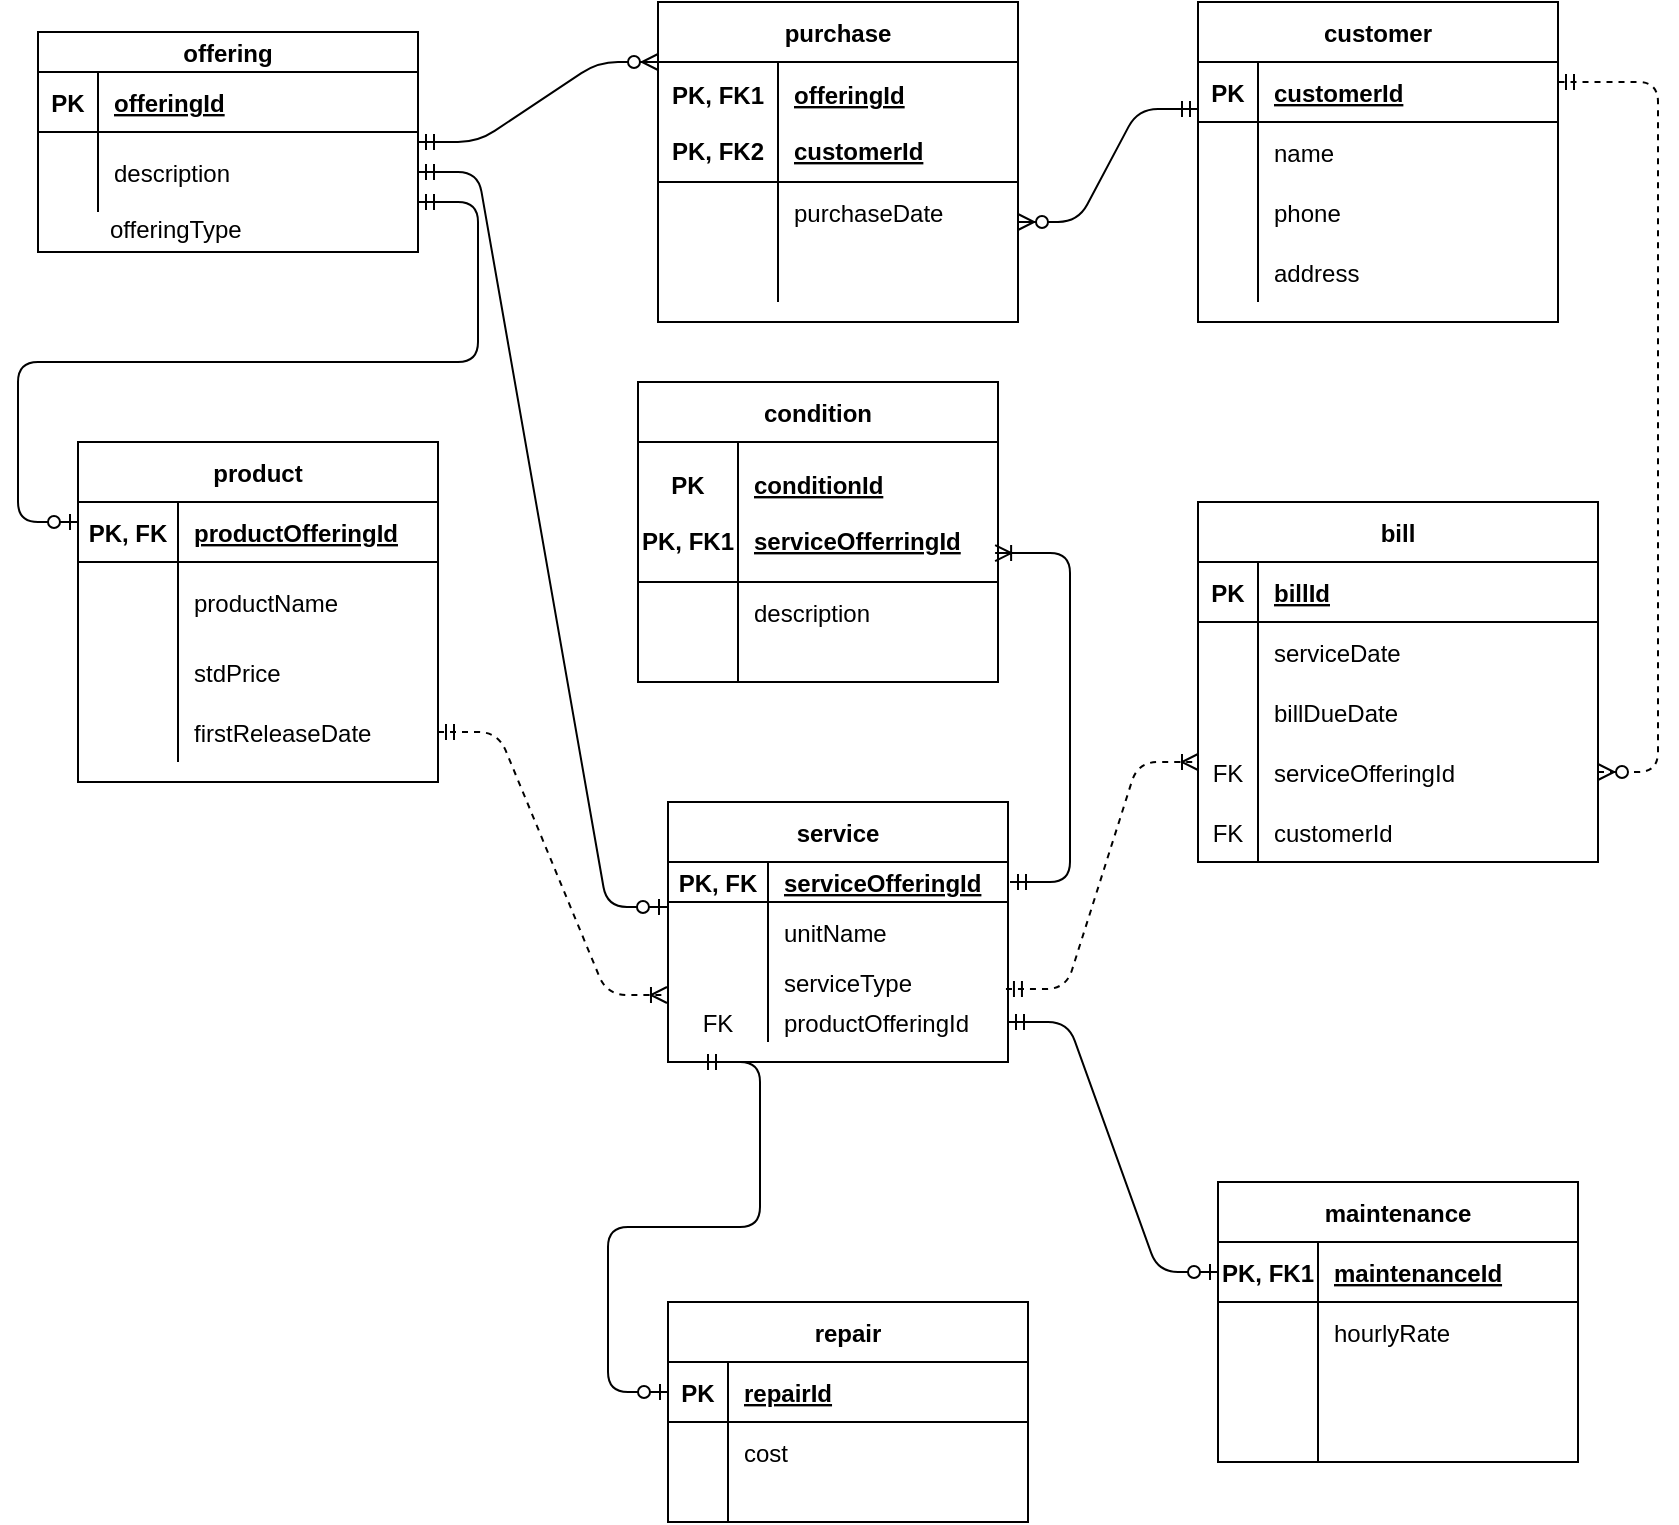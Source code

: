<mxfile version="13.8.5" type="github">
  <diagram id="R2lEEEUBdFMjLlhIrx00" name="relational-schema">
    <mxGraphModel dx="1632" dy="437" grid="1" gridSize="10" guides="1" tooltips="1" connect="1" arrows="1" fold="1" page="1" pageScale="1" pageWidth="850" pageHeight="1100" math="0" shadow="0" extFonts="Permanent Marker^https://fonts.googleapis.com/css?family=Permanent+Marker">
      <root>
        <mxCell id="0" />
        <mxCell id="1" parent="0" />
        <mxCell id="C-vyLk0tnHw3VtMMgP7b-2" value="purchase" style="shape=table;startSize=30;container=1;collapsible=1;childLayout=tableLayout;fixedRows=1;rowLines=0;fontStyle=1;align=center;resizeLast=1;" parent="1" vertex="1">
          <mxGeometry x="320" y="40" width="180" height="160" as="geometry" />
        </mxCell>
        <mxCell id="C-vyLk0tnHw3VtMMgP7b-3" value="" style="shape=partialRectangle;collapsible=0;dropTarget=0;pointerEvents=0;fillColor=none;points=[[0,0.5],[1,0.5]];portConstraint=eastwest;top=0;left=0;right=0;bottom=1;" parent="C-vyLk0tnHw3VtMMgP7b-2" vertex="1">
          <mxGeometry y="30" width="180" height="60" as="geometry" />
        </mxCell>
        <mxCell id="C-vyLk0tnHw3VtMMgP7b-4" value="PK, FK1&#xa;&#xa;PK, FK2" style="shape=partialRectangle;overflow=hidden;connectable=0;fillColor=none;top=0;left=0;bottom=0;right=0;fontStyle=1;" parent="C-vyLk0tnHw3VtMMgP7b-3" vertex="1">
          <mxGeometry width="60" height="60" as="geometry" />
        </mxCell>
        <mxCell id="C-vyLk0tnHw3VtMMgP7b-5" value="offeringId&#xa;&#xa;customerId" style="shape=partialRectangle;overflow=hidden;connectable=0;fillColor=none;top=0;left=0;bottom=0;right=0;align=left;spacingLeft=6;fontStyle=5;" parent="C-vyLk0tnHw3VtMMgP7b-3" vertex="1">
          <mxGeometry x="60" width="120" height="60" as="geometry" />
        </mxCell>
        <mxCell id="C-vyLk0tnHw3VtMMgP7b-6" value="" style="shape=partialRectangle;collapsible=0;dropTarget=0;pointerEvents=0;fillColor=none;points=[[0,0.5],[1,0.5]];portConstraint=eastwest;top=0;left=0;right=0;bottom=0;" parent="C-vyLk0tnHw3VtMMgP7b-2" vertex="1">
          <mxGeometry y="90" width="180" height="30" as="geometry" />
        </mxCell>
        <mxCell id="C-vyLk0tnHw3VtMMgP7b-7" value="" style="shape=partialRectangle;overflow=hidden;connectable=0;fillColor=none;top=0;left=0;bottom=0;right=0;" parent="C-vyLk0tnHw3VtMMgP7b-6" vertex="1">
          <mxGeometry width="60" height="30" as="geometry" />
        </mxCell>
        <mxCell id="C-vyLk0tnHw3VtMMgP7b-8" value="purchaseDate" style="shape=partialRectangle;overflow=hidden;connectable=0;fillColor=none;top=0;left=0;bottom=0;right=0;align=left;spacingLeft=6;" parent="C-vyLk0tnHw3VtMMgP7b-6" vertex="1">
          <mxGeometry x="60" width="120" height="30" as="geometry" />
        </mxCell>
        <mxCell id="C-vyLk0tnHw3VtMMgP7b-9" value="" style="shape=partialRectangle;collapsible=0;dropTarget=0;pointerEvents=0;fillColor=none;points=[[0,0.5],[1,0.5]];portConstraint=eastwest;top=0;left=0;right=0;bottom=0;" parent="C-vyLk0tnHw3VtMMgP7b-2" vertex="1">
          <mxGeometry y="120" width="180" height="30" as="geometry" />
        </mxCell>
        <mxCell id="C-vyLk0tnHw3VtMMgP7b-10" value="" style="shape=partialRectangle;overflow=hidden;connectable=0;fillColor=none;top=0;left=0;bottom=0;right=0;" parent="C-vyLk0tnHw3VtMMgP7b-9" vertex="1">
          <mxGeometry width="60" height="30" as="geometry" />
        </mxCell>
        <mxCell id="C-vyLk0tnHw3VtMMgP7b-11" value="" style="shape=partialRectangle;overflow=hidden;connectable=0;fillColor=none;top=0;left=0;bottom=0;right=0;align=left;spacingLeft=6;" parent="C-vyLk0tnHw3VtMMgP7b-9" vertex="1">
          <mxGeometry x="60" width="120" height="30" as="geometry" />
        </mxCell>
        <mxCell id="C-vyLk0tnHw3VtMMgP7b-13" value="bill" style="shape=table;startSize=30;container=1;collapsible=1;childLayout=tableLayout;fixedRows=1;rowLines=0;fontStyle=1;align=center;resizeLast=1;" parent="1" vertex="1">
          <mxGeometry x="590" y="290" width="200" height="180" as="geometry" />
        </mxCell>
        <mxCell id="C-vyLk0tnHw3VtMMgP7b-14" value="" style="shape=partialRectangle;collapsible=0;dropTarget=0;pointerEvents=0;fillColor=none;points=[[0,0.5],[1,0.5]];portConstraint=eastwest;top=0;left=0;right=0;bottom=1;" parent="C-vyLk0tnHw3VtMMgP7b-13" vertex="1">
          <mxGeometry y="30" width="200" height="30" as="geometry" />
        </mxCell>
        <mxCell id="C-vyLk0tnHw3VtMMgP7b-15" value="PK" style="shape=partialRectangle;overflow=hidden;connectable=0;fillColor=none;top=0;left=0;bottom=0;right=0;fontStyle=1;" parent="C-vyLk0tnHw3VtMMgP7b-14" vertex="1">
          <mxGeometry width="30" height="30" as="geometry" />
        </mxCell>
        <mxCell id="C-vyLk0tnHw3VtMMgP7b-16" value="billId" style="shape=partialRectangle;overflow=hidden;connectable=0;fillColor=none;top=0;left=0;bottom=0;right=0;align=left;spacingLeft=6;fontStyle=5;" parent="C-vyLk0tnHw3VtMMgP7b-14" vertex="1">
          <mxGeometry x="30" width="170" height="30" as="geometry" />
        </mxCell>
        <mxCell id="C-vyLk0tnHw3VtMMgP7b-17" value="" style="shape=partialRectangle;collapsible=0;dropTarget=0;pointerEvents=0;fillColor=none;points=[[0,0.5],[1,0.5]];portConstraint=eastwest;top=0;left=0;right=0;bottom=0;" parent="C-vyLk0tnHw3VtMMgP7b-13" vertex="1">
          <mxGeometry y="60" width="200" height="30" as="geometry" />
        </mxCell>
        <mxCell id="C-vyLk0tnHw3VtMMgP7b-18" value="" style="shape=partialRectangle;overflow=hidden;connectable=0;fillColor=none;top=0;left=0;bottom=0;right=0;" parent="C-vyLk0tnHw3VtMMgP7b-17" vertex="1">
          <mxGeometry width="30" height="30" as="geometry" />
        </mxCell>
        <mxCell id="C-vyLk0tnHw3VtMMgP7b-19" value="serviceDate" style="shape=partialRectangle;overflow=hidden;connectable=0;fillColor=none;top=0;left=0;bottom=0;right=0;align=left;spacingLeft=6;" parent="C-vyLk0tnHw3VtMMgP7b-17" vertex="1">
          <mxGeometry x="30" width="170" height="30" as="geometry" />
        </mxCell>
        <mxCell id="C-vyLk0tnHw3VtMMgP7b-20" value="" style="shape=partialRectangle;collapsible=0;dropTarget=0;pointerEvents=0;fillColor=none;points=[[0,0.5],[1,0.5]];portConstraint=eastwest;top=0;left=0;right=0;bottom=0;" parent="C-vyLk0tnHw3VtMMgP7b-13" vertex="1">
          <mxGeometry y="90" width="200" height="30" as="geometry" />
        </mxCell>
        <mxCell id="C-vyLk0tnHw3VtMMgP7b-21" value="" style="shape=partialRectangle;overflow=hidden;connectable=0;fillColor=none;top=0;left=0;bottom=0;right=0;" parent="C-vyLk0tnHw3VtMMgP7b-20" vertex="1">
          <mxGeometry width="30" height="30" as="geometry" />
        </mxCell>
        <mxCell id="C-vyLk0tnHw3VtMMgP7b-22" value="billDueDate" style="shape=partialRectangle;overflow=hidden;connectable=0;fillColor=none;top=0;left=0;bottom=0;right=0;align=left;spacingLeft=6;" parent="C-vyLk0tnHw3VtMMgP7b-20" vertex="1">
          <mxGeometry x="30" width="170" height="30" as="geometry" />
        </mxCell>
        <mxCell id="hpaHZrPhrFFentuCPSXh-30" value="" style="shape=partialRectangle;collapsible=0;dropTarget=0;pointerEvents=0;fillColor=none;top=0;left=0;bottom=0;right=0;points=[[0,0.5],[1,0.5]];portConstraint=eastwest;" vertex="1" parent="C-vyLk0tnHw3VtMMgP7b-13">
          <mxGeometry y="120" width="200" height="30" as="geometry" />
        </mxCell>
        <mxCell id="hpaHZrPhrFFentuCPSXh-31" value="FK" style="shape=partialRectangle;connectable=0;fillColor=none;top=0;left=0;bottom=0;right=0;fontStyle=0;overflow=hidden;" vertex="1" parent="hpaHZrPhrFFentuCPSXh-30">
          <mxGeometry width="30" height="30" as="geometry" />
        </mxCell>
        <mxCell id="hpaHZrPhrFFentuCPSXh-32" value="serviceOfferingId" style="shape=partialRectangle;connectable=0;fillColor=none;top=0;left=0;bottom=0;right=0;align=left;spacingLeft=6;fontStyle=0;overflow=hidden;" vertex="1" parent="hpaHZrPhrFFentuCPSXh-30">
          <mxGeometry x="30" width="170" height="30" as="geometry" />
        </mxCell>
        <mxCell id="hpaHZrPhrFFentuCPSXh-33" value="" style="shape=partialRectangle;collapsible=0;dropTarget=0;pointerEvents=0;fillColor=none;top=0;left=0;bottom=0;right=0;points=[[0,0.5],[1,0.5]];portConstraint=eastwest;" vertex="1" parent="C-vyLk0tnHw3VtMMgP7b-13">
          <mxGeometry y="150" width="200" height="30" as="geometry" />
        </mxCell>
        <mxCell id="hpaHZrPhrFFentuCPSXh-34" value="FK" style="shape=partialRectangle;connectable=0;fillColor=none;top=0;left=0;bottom=0;right=0;fontStyle=0;overflow=hidden;" vertex="1" parent="hpaHZrPhrFFentuCPSXh-33">
          <mxGeometry width="30" height="30" as="geometry" />
        </mxCell>
        <mxCell id="hpaHZrPhrFFentuCPSXh-35" value="customerId" style="shape=partialRectangle;connectable=0;fillColor=none;top=0;left=0;bottom=0;right=0;align=left;spacingLeft=6;fontStyle=0;overflow=hidden;" vertex="1" parent="hpaHZrPhrFFentuCPSXh-33">
          <mxGeometry x="30" width="170" height="30" as="geometry" />
        </mxCell>
        <mxCell id="C-vyLk0tnHw3VtMMgP7b-23" value="offering" style="shape=table;startSize=20;container=1;collapsible=1;childLayout=tableLayout;fixedRows=1;rowLines=0;fontStyle=1;align=center;resizeLast=1;" parent="1" vertex="1">
          <mxGeometry x="10" y="55" width="190" height="110" as="geometry" />
        </mxCell>
        <mxCell id="C-vyLk0tnHw3VtMMgP7b-24" value="" style="shape=partialRectangle;collapsible=0;dropTarget=0;pointerEvents=0;fillColor=none;points=[[0,0.5],[1,0.5]];portConstraint=eastwest;top=0;left=0;right=0;bottom=1;" parent="C-vyLk0tnHw3VtMMgP7b-23" vertex="1">
          <mxGeometry y="20" width="190" height="30" as="geometry" />
        </mxCell>
        <mxCell id="C-vyLk0tnHw3VtMMgP7b-25" value="PK" style="shape=partialRectangle;overflow=hidden;connectable=0;fillColor=none;top=0;left=0;bottom=0;right=0;fontStyle=1;" parent="C-vyLk0tnHw3VtMMgP7b-24" vertex="1">
          <mxGeometry width="30" height="30" as="geometry" />
        </mxCell>
        <mxCell id="C-vyLk0tnHw3VtMMgP7b-26" value="offeringId" style="shape=partialRectangle;overflow=hidden;connectable=0;fillColor=none;top=0;left=0;bottom=0;right=0;align=left;spacingLeft=6;fontStyle=5;" parent="C-vyLk0tnHw3VtMMgP7b-24" vertex="1">
          <mxGeometry x="30" width="160" height="30" as="geometry" />
        </mxCell>
        <mxCell id="C-vyLk0tnHw3VtMMgP7b-27" value="" style="shape=partialRectangle;collapsible=0;dropTarget=0;pointerEvents=0;fillColor=none;points=[[0,0.5],[1,0.5]];portConstraint=eastwest;top=0;left=0;right=0;bottom=0;" parent="C-vyLk0tnHw3VtMMgP7b-23" vertex="1">
          <mxGeometry y="50" width="190" height="40" as="geometry" />
        </mxCell>
        <mxCell id="C-vyLk0tnHw3VtMMgP7b-28" value="" style="shape=partialRectangle;overflow=hidden;connectable=0;fillColor=none;top=0;left=0;bottom=0;right=0;" parent="C-vyLk0tnHw3VtMMgP7b-27" vertex="1">
          <mxGeometry width="30" height="40" as="geometry" />
        </mxCell>
        <mxCell id="C-vyLk0tnHw3VtMMgP7b-29" value="description" style="shape=partialRectangle;overflow=hidden;connectable=0;fillColor=none;top=0;left=0;bottom=0;right=0;align=left;spacingLeft=6;" parent="C-vyLk0tnHw3VtMMgP7b-27" vertex="1">
          <mxGeometry x="30" width="160" height="40" as="geometry" />
        </mxCell>
        <mxCell id="hpaHZrPhrFFentuCPSXh-10" value="offeringType" style="text;strokeColor=none;fillColor=none;spacingLeft=4;spacingRight=4;overflow=hidden;rotatable=0;points=[[0,0.5],[1,0.5]];portConstraint=eastwest;fontSize=12;" vertex="1" parent="1">
          <mxGeometry x="40" y="140" width="90" height="30" as="geometry" />
        </mxCell>
        <mxCell id="hpaHZrPhrFFentuCPSXh-12" value="" style="edgeStyle=entityRelationEdgeStyle;fontSize=12;html=1;endArrow=ERzeroToMany;startArrow=ERmandOne;startFill=0;" edge="1" parent="1">
          <mxGeometry width="100" height="100" relative="1" as="geometry">
            <mxPoint x="200" y="110" as="sourcePoint" />
            <mxPoint x="320" y="70" as="targetPoint" />
          </mxGeometry>
        </mxCell>
        <mxCell id="hpaHZrPhrFFentuCPSXh-13" value="customer" style="shape=table;startSize=30;container=1;collapsible=1;childLayout=tableLayout;fixedRows=1;rowLines=0;fontStyle=1;align=center;resizeLast=1;" vertex="1" parent="1">
          <mxGeometry x="590" y="40" width="180" height="160" as="geometry" />
        </mxCell>
        <mxCell id="hpaHZrPhrFFentuCPSXh-14" value="" style="shape=partialRectangle;collapsible=0;dropTarget=0;pointerEvents=0;fillColor=none;top=0;left=0;bottom=1;right=0;points=[[0,0.5],[1,0.5]];portConstraint=eastwest;" vertex="1" parent="hpaHZrPhrFFentuCPSXh-13">
          <mxGeometry y="30" width="180" height="30" as="geometry" />
        </mxCell>
        <mxCell id="hpaHZrPhrFFentuCPSXh-15" value="PK" style="shape=partialRectangle;connectable=0;fillColor=none;top=0;left=0;bottom=0;right=0;fontStyle=1;overflow=hidden;" vertex="1" parent="hpaHZrPhrFFentuCPSXh-14">
          <mxGeometry width="30" height="30" as="geometry" />
        </mxCell>
        <mxCell id="hpaHZrPhrFFentuCPSXh-16" value="customerId" style="shape=partialRectangle;connectable=0;fillColor=none;top=0;left=0;bottom=0;right=0;align=left;spacingLeft=6;fontStyle=5;overflow=hidden;" vertex="1" parent="hpaHZrPhrFFentuCPSXh-14">
          <mxGeometry x="30" width="150" height="30" as="geometry" />
        </mxCell>
        <mxCell id="hpaHZrPhrFFentuCPSXh-17" value="" style="shape=partialRectangle;collapsible=0;dropTarget=0;pointerEvents=0;fillColor=none;top=0;left=0;bottom=0;right=0;points=[[0,0.5],[1,0.5]];portConstraint=eastwest;" vertex="1" parent="hpaHZrPhrFFentuCPSXh-13">
          <mxGeometry y="60" width="180" height="30" as="geometry" />
        </mxCell>
        <mxCell id="hpaHZrPhrFFentuCPSXh-18" value="" style="shape=partialRectangle;connectable=0;fillColor=none;top=0;left=0;bottom=0;right=0;editable=1;overflow=hidden;" vertex="1" parent="hpaHZrPhrFFentuCPSXh-17">
          <mxGeometry width="30" height="30" as="geometry" />
        </mxCell>
        <mxCell id="hpaHZrPhrFFentuCPSXh-19" value="name" style="shape=partialRectangle;connectable=0;fillColor=none;top=0;left=0;bottom=0;right=0;align=left;spacingLeft=6;overflow=hidden;" vertex="1" parent="hpaHZrPhrFFentuCPSXh-17">
          <mxGeometry x="30" width="150" height="30" as="geometry" />
        </mxCell>
        <mxCell id="hpaHZrPhrFFentuCPSXh-20" value="" style="shape=partialRectangle;collapsible=0;dropTarget=0;pointerEvents=0;fillColor=none;top=0;left=0;bottom=0;right=0;points=[[0,0.5],[1,0.5]];portConstraint=eastwest;" vertex="1" parent="hpaHZrPhrFFentuCPSXh-13">
          <mxGeometry y="90" width="180" height="30" as="geometry" />
        </mxCell>
        <mxCell id="hpaHZrPhrFFentuCPSXh-21" value="" style="shape=partialRectangle;connectable=0;fillColor=none;top=0;left=0;bottom=0;right=0;editable=1;overflow=hidden;" vertex="1" parent="hpaHZrPhrFFentuCPSXh-20">
          <mxGeometry width="30" height="30" as="geometry" />
        </mxCell>
        <mxCell id="hpaHZrPhrFFentuCPSXh-22" value="phone" style="shape=partialRectangle;connectable=0;fillColor=none;top=0;left=0;bottom=0;right=0;align=left;spacingLeft=6;overflow=hidden;" vertex="1" parent="hpaHZrPhrFFentuCPSXh-20">
          <mxGeometry x="30" width="150" height="30" as="geometry" />
        </mxCell>
        <mxCell id="hpaHZrPhrFFentuCPSXh-23" value="" style="shape=partialRectangle;collapsible=0;dropTarget=0;pointerEvents=0;fillColor=none;top=0;left=0;bottom=0;right=0;points=[[0,0.5],[1,0.5]];portConstraint=eastwest;" vertex="1" parent="hpaHZrPhrFFentuCPSXh-13">
          <mxGeometry y="120" width="180" height="30" as="geometry" />
        </mxCell>
        <mxCell id="hpaHZrPhrFFentuCPSXh-24" value="" style="shape=partialRectangle;connectable=0;fillColor=none;top=0;left=0;bottom=0;right=0;editable=1;overflow=hidden;" vertex="1" parent="hpaHZrPhrFFentuCPSXh-23">
          <mxGeometry width="30" height="30" as="geometry" />
        </mxCell>
        <mxCell id="hpaHZrPhrFFentuCPSXh-25" value="address" style="shape=partialRectangle;connectable=0;fillColor=none;top=0;left=0;bottom=0;right=0;align=left;spacingLeft=6;overflow=hidden;" vertex="1" parent="hpaHZrPhrFFentuCPSXh-23">
          <mxGeometry x="30" width="150" height="30" as="geometry" />
        </mxCell>
        <mxCell id="hpaHZrPhrFFentuCPSXh-26" value="" style="edgeStyle=entityRelationEdgeStyle;fontSize=12;html=1;endArrow=ERmandOne;startArrow=ERzeroToMany;startFill=1;entryX=0;entryY=-0.217;entryDx=0;entryDy=0;entryPerimeter=0;" edge="1" parent="1" target="hpaHZrPhrFFentuCPSXh-17">
          <mxGeometry width="100" height="100" relative="1" as="geometry">
            <mxPoint x="500" y="150" as="sourcePoint" />
            <mxPoint x="570" y="70" as="targetPoint" />
          </mxGeometry>
        </mxCell>
        <mxCell id="hpaHZrPhrFFentuCPSXh-36" value="" style="edgeStyle=entityRelationEdgeStyle;fontSize=12;html=1;endArrow=ERmandOne;startArrow=ERzeroToMany;startFill=1;entryX=1;entryY=0.25;entryDx=0;entryDy=0;dashed=1;" edge="1" parent="1" target="hpaHZrPhrFFentuCPSXh-13">
          <mxGeometry width="100" height="100" relative="1" as="geometry">
            <mxPoint x="790" y="425" as="sourcePoint" />
            <mxPoint x="780" y="105" as="targetPoint" />
          </mxGeometry>
        </mxCell>
        <mxCell id="hpaHZrPhrFFentuCPSXh-37" value="product" style="shape=table;startSize=30;container=1;collapsible=1;childLayout=tableLayout;fixedRows=1;rowLines=0;fontStyle=1;align=center;resizeLast=1;" vertex="1" parent="1">
          <mxGeometry x="30" y="260" width="180" height="170" as="geometry" />
        </mxCell>
        <mxCell id="hpaHZrPhrFFentuCPSXh-38" value="" style="shape=partialRectangle;collapsible=0;dropTarget=0;pointerEvents=0;fillColor=none;top=0;left=0;bottom=1;right=0;points=[[0,0.5],[1,0.5]];portConstraint=eastwest;" vertex="1" parent="hpaHZrPhrFFentuCPSXh-37">
          <mxGeometry y="30" width="180" height="30" as="geometry" />
        </mxCell>
        <mxCell id="hpaHZrPhrFFentuCPSXh-39" value="PK, FK" style="shape=partialRectangle;connectable=0;fillColor=none;top=0;left=0;bottom=0;right=0;fontStyle=1;overflow=hidden;" vertex="1" parent="hpaHZrPhrFFentuCPSXh-38">
          <mxGeometry width="50" height="30" as="geometry" />
        </mxCell>
        <mxCell id="hpaHZrPhrFFentuCPSXh-40" value="productOfferingId" style="shape=partialRectangle;connectable=0;fillColor=none;top=0;left=0;bottom=0;right=0;align=left;spacingLeft=6;fontStyle=5;overflow=hidden;" vertex="1" parent="hpaHZrPhrFFentuCPSXh-38">
          <mxGeometry x="50" width="130" height="30" as="geometry" />
        </mxCell>
        <mxCell id="hpaHZrPhrFFentuCPSXh-41" value="" style="shape=partialRectangle;collapsible=0;dropTarget=0;pointerEvents=0;fillColor=none;top=0;left=0;bottom=0;right=0;points=[[0,0.5],[1,0.5]];portConstraint=eastwest;" vertex="1" parent="hpaHZrPhrFFentuCPSXh-37">
          <mxGeometry y="60" width="180" height="40" as="geometry" />
        </mxCell>
        <mxCell id="hpaHZrPhrFFentuCPSXh-42" value="" style="shape=partialRectangle;connectable=0;fillColor=none;top=0;left=0;bottom=0;right=0;editable=1;overflow=hidden;" vertex="1" parent="hpaHZrPhrFFentuCPSXh-41">
          <mxGeometry width="50" height="40" as="geometry" />
        </mxCell>
        <mxCell id="hpaHZrPhrFFentuCPSXh-43" value="productName" style="shape=partialRectangle;connectable=0;fillColor=none;top=0;left=0;bottom=0;right=0;align=left;spacingLeft=6;overflow=hidden;" vertex="1" parent="hpaHZrPhrFFentuCPSXh-41">
          <mxGeometry x="50" width="130" height="40" as="geometry" />
        </mxCell>
        <mxCell id="hpaHZrPhrFFentuCPSXh-44" value="" style="shape=partialRectangle;collapsible=0;dropTarget=0;pointerEvents=0;fillColor=none;top=0;left=0;bottom=0;right=0;points=[[0,0.5],[1,0.5]];portConstraint=eastwest;" vertex="1" parent="hpaHZrPhrFFentuCPSXh-37">
          <mxGeometry y="100" width="180" height="30" as="geometry" />
        </mxCell>
        <mxCell id="hpaHZrPhrFFentuCPSXh-45" value="" style="shape=partialRectangle;connectable=0;fillColor=none;top=0;left=0;bottom=0;right=0;editable=1;overflow=hidden;" vertex="1" parent="hpaHZrPhrFFentuCPSXh-44">
          <mxGeometry width="50" height="30" as="geometry" />
        </mxCell>
        <mxCell id="hpaHZrPhrFFentuCPSXh-46" value="stdPrice" style="shape=partialRectangle;connectable=0;fillColor=none;top=0;left=0;bottom=0;right=0;align=left;spacingLeft=6;overflow=hidden;" vertex="1" parent="hpaHZrPhrFFentuCPSXh-44">
          <mxGeometry x="50" width="130" height="30" as="geometry" />
        </mxCell>
        <mxCell id="hpaHZrPhrFFentuCPSXh-47" value="" style="shape=partialRectangle;collapsible=0;dropTarget=0;pointerEvents=0;fillColor=none;top=0;left=0;bottom=0;right=0;points=[[0,0.5],[1,0.5]];portConstraint=eastwest;" vertex="1" parent="hpaHZrPhrFFentuCPSXh-37">
          <mxGeometry y="130" width="180" height="30" as="geometry" />
        </mxCell>
        <mxCell id="hpaHZrPhrFFentuCPSXh-48" value="" style="shape=partialRectangle;connectable=0;fillColor=none;top=0;left=0;bottom=0;right=0;editable=1;overflow=hidden;" vertex="1" parent="hpaHZrPhrFFentuCPSXh-47">
          <mxGeometry width="50" height="30" as="geometry" />
        </mxCell>
        <mxCell id="hpaHZrPhrFFentuCPSXh-49" value="firstReleaseDate" style="shape=partialRectangle;connectable=0;fillColor=none;top=0;left=0;bottom=0;right=0;align=left;spacingLeft=6;overflow=hidden;" vertex="1" parent="hpaHZrPhrFFentuCPSXh-47">
          <mxGeometry x="50" width="130" height="30" as="geometry" />
        </mxCell>
        <mxCell id="hpaHZrPhrFFentuCPSXh-50" value="" style="edgeStyle=entityRelationEdgeStyle;fontSize=12;html=1;endArrow=ERzeroToOne;startArrow=ERmandOne;endFill=1;" edge="1" parent="1">
          <mxGeometry width="100" height="100" relative="1" as="geometry">
            <mxPoint x="200" y="140" as="sourcePoint" />
            <mxPoint x="30" y="300" as="targetPoint" />
          </mxGeometry>
        </mxCell>
        <mxCell id="hpaHZrPhrFFentuCPSXh-52" value="condition" style="shape=table;startSize=30;container=1;collapsible=1;childLayout=tableLayout;fixedRows=1;rowLines=0;fontStyle=1;align=center;resizeLast=1;" vertex="1" parent="1">
          <mxGeometry x="310" y="230" width="180" height="150" as="geometry" />
        </mxCell>
        <mxCell id="hpaHZrPhrFFentuCPSXh-53" value="" style="shape=partialRectangle;collapsible=0;dropTarget=0;pointerEvents=0;fillColor=none;top=0;left=0;bottom=1;right=0;points=[[0,0.5],[1,0.5]];portConstraint=eastwest;" vertex="1" parent="hpaHZrPhrFFentuCPSXh-52">
          <mxGeometry y="30" width="180" height="70" as="geometry" />
        </mxCell>
        <mxCell id="hpaHZrPhrFFentuCPSXh-54" value="PK&#xa;&#xa;PK, FK1" style="shape=partialRectangle;connectable=0;fillColor=none;top=0;left=0;bottom=0;right=0;fontStyle=1;overflow=hidden;" vertex="1" parent="hpaHZrPhrFFentuCPSXh-53">
          <mxGeometry width="50" height="70" as="geometry" />
        </mxCell>
        <mxCell id="hpaHZrPhrFFentuCPSXh-55" value="conditionId&#xa;&#xa;serviceOfferringId" style="shape=partialRectangle;connectable=0;fillColor=none;top=0;left=0;bottom=0;right=0;align=left;spacingLeft=6;fontStyle=5;overflow=hidden;" vertex="1" parent="hpaHZrPhrFFentuCPSXh-53">
          <mxGeometry x="50" width="130" height="70" as="geometry" />
        </mxCell>
        <mxCell id="hpaHZrPhrFFentuCPSXh-56" value="" style="shape=partialRectangle;collapsible=0;dropTarget=0;pointerEvents=0;fillColor=none;top=0;left=0;bottom=0;right=0;points=[[0,0.5],[1,0.5]];portConstraint=eastwest;" vertex="1" parent="hpaHZrPhrFFentuCPSXh-52">
          <mxGeometry y="100" width="180" height="30" as="geometry" />
        </mxCell>
        <mxCell id="hpaHZrPhrFFentuCPSXh-57" value="" style="shape=partialRectangle;connectable=0;fillColor=none;top=0;left=0;bottom=0;right=0;editable=1;overflow=hidden;" vertex="1" parent="hpaHZrPhrFFentuCPSXh-56">
          <mxGeometry width="50" height="30" as="geometry" />
        </mxCell>
        <mxCell id="hpaHZrPhrFFentuCPSXh-58" value="description" style="shape=partialRectangle;connectable=0;fillColor=none;top=0;left=0;bottom=0;right=0;align=left;spacingLeft=6;overflow=hidden;" vertex="1" parent="hpaHZrPhrFFentuCPSXh-56">
          <mxGeometry x="50" width="130" height="30" as="geometry" />
        </mxCell>
        <mxCell id="hpaHZrPhrFFentuCPSXh-62" value="" style="shape=partialRectangle;collapsible=0;dropTarget=0;pointerEvents=0;fillColor=none;top=0;left=0;bottom=0;right=0;points=[[0,0.5],[1,0.5]];portConstraint=eastwest;" vertex="1" parent="hpaHZrPhrFFentuCPSXh-52">
          <mxGeometry y="130" width="180" height="20" as="geometry" />
        </mxCell>
        <mxCell id="hpaHZrPhrFFentuCPSXh-63" value="" style="shape=partialRectangle;connectable=0;fillColor=none;top=0;left=0;bottom=0;right=0;editable=1;overflow=hidden;" vertex="1" parent="hpaHZrPhrFFentuCPSXh-62">
          <mxGeometry width="50" height="20" as="geometry" />
        </mxCell>
        <mxCell id="hpaHZrPhrFFentuCPSXh-64" value="" style="shape=partialRectangle;connectable=0;fillColor=none;top=0;left=0;bottom=0;right=0;align=left;spacingLeft=6;overflow=hidden;" vertex="1" parent="hpaHZrPhrFFentuCPSXh-62">
          <mxGeometry x="50" width="130" height="20" as="geometry" />
        </mxCell>
        <mxCell id="hpaHZrPhrFFentuCPSXh-65" value="service" style="shape=table;startSize=30;container=1;collapsible=1;childLayout=tableLayout;fixedRows=1;rowLines=0;fontStyle=1;align=center;resizeLast=1;" vertex="1" parent="1">
          <mxGeometry x="325" y="440" width="170" height="130" as="geometry" />
        </mxCell>
        <mxCell id="hpaHZrPhrFFentuCPSXh-66" value="" style="shape=partialRectangle;collapsible=0;dropTarget=0;pointerEvents=0;fillColor=none;top=0;left=0;bottom=1;right=0;points=[[0,0.5],[1,0.5]];portConstraint=eastwest;" vertex="1" parent="hpaHZrPhrFFentuCPSXh-65">
          <mxGeometry y="30" width="170" height="20" as="geometry" />
        </mxCell>
        <mxCell id="hpaHZrPhrFFentuCPSXh-67" value="PK, FK" style="shape=partialRectangle;connectable=0;fillColor=none;top=0;left=0;bottom=0;right=0;fontStyle=1;overflow=hidden;" vertex="1" parent="hpaHZrPhrFFentuCPSXh-66">
          <mxGeometry width="50" height="20" as="geometry" />
        </mxCell>
        <mxCell id="hpaHZrPhrFFentuCPSXh-68" value="serviceOfferingId" style="shape=partialRectangle;connectable=0;fillColor=none;top=0;left=0;bottom=0;right=0;align=left;spacingLeft=6;fontStyle=5;overflow=hidden;" vertex="1" parent="hpaHZrPhrFFentuCPSXh-66">
          <mxGeometry x="50" width="120" height="20" as="geometry" />
        </mxCell>
        <mxCell id="hpaHZrPhrFFentuCPSXh-69" value="" style="shape=partialRectangle;collapsible=0;dropTarget=0;pointerEvents=0;fillColor=none;top=0;left=0;bottom=0;right=0;points=[[0,0.5],[1,0.5]];portConstraint=eastwest;" vertex="1" parent="hpaHZrPhrFFentuCPSXh-65">
          <mxGeometry y="50" width="170" height="30" as="geometry" />
        </mxCell>
        <mxCell id="hpaHZrPhrFFentuCPSXh-70" value="" style="shape=partialRectangle;connectable=0;fillColor=none;top=0;left=0;bottom=0;right=0;editable=1;overflow=hidden;" vertex="1" parent="hpaHZrPhrFFentuCPSXh-69">
          <mxGeometry width="50" height="30" as="geometry" />
        </mxCell>
        <mxCell id="hpaHZrPhrFFentuCPSXh-71" value="unitName" style="shape=partialRectangle;connectable=0;fillColor=none;top=0;left=0;bottom=0;right=0;align=left;spacingLeft=6;overflow=hidden;" vertex="1" parent="hpaHZrPhrFFentuCPSXh-69">
          <mxGeometry x="50" width="120" height="30" as="geometry" />
        </mxCell>
        <mxCell id="hpaHZrPhrFFentuCPSXh-72" value="" style="shape=partialRectangle;collapsible=0;dropTarget=0;pointerEvents=0;fillColor=none;top=0;left=0;bottom=0;right=0;points=[[0,0.5],[1,0.5]];portConstraint=eastwest;" vertex="1" parent="hpaHZrPhrFFentuCPSXh-65">
          <mxGeometry y="80" width="170" height="20" as="geometry" />
        </mxCell>
        <mxCell id="hpaHZrPhrFFentuCPSXh-73" value="" style="shape=partialRectangle;connectable=0;fillColor=none;top=0;left=0;bottom=0;right=0;editable=1;overflow=hidden;" vertex="1" parent="hpaHZrPhrFFentuCPSXh-72">
          <mxGeometry width="50" height="20" as="geometry" />
        </mxCell>
        <mxCell id="hpaHZrPhrFFentuCPSXh-74" value="serviceType" style="shape=partialRectangle;connectable=0;fillColor=none;top=0;left=0;bottom=0;right=0;align=left;spacingLeft=6;overflow=hidden;" vertex="1" parent="hpaHZrPhrFFentuCPSXh-72">
          <mxGeometry x="50" width="120" height="20" as="geometry" />
        </mxCell>
        <mxCell id="hpaHZrPhrFFentuCPSXh-75" value="" style="shape=partialRectangle;collapsible=0;dropTarget=0;pointerEvents=0;fillColor=none;top=0;left=0;bottom=0;right=0;points=[[0,0.5],[1,0.5]];portConstraint=eastwest;" vertex="1" parent="hpaHZrPhrFFentuCPSXh-65">
          <mxGeometry y="100" width="170" height="20" as="geometry" />
        </mxCell>
        <mxCell id="hpaHZrPhrFFentuCPSXh-76" value="FK" style="shape=partialRectangle;connectable=0;fillColor=none;top=0;left=0;bottom=0;right=0;editable=1;overflow=hidden;" vertex="1" parent="hpaHZrPhrFFentuCPSXh-75">
          <mxGeometry width="50" height="20" as="geometry" />
        </mxCell>
        <mxCell id="hpaHZrPhrFFentuCPSXh-77" value="productOfferingId" style="shape=partialRectangle;connectable=0;fillColor=none;top=0;left=0;bottom=0;right=0;align=left;spacingLeft=6;overflow=hidden;" vertex="1" parent="hpaHZrPhrFFentuCPSXh-75">
          <mxGeometry x="50" width="120" height="20" as="geometry" />
        </mxCell>
        <mxCell id="hpaHZrPhrFFentuCPSXh-78" value="" style="edgeStyle=entityRelationEdgeStyle;fontSize=12;html=1;endArrow=ERoneToMany;startArrow=ERmandOne;endFill=0;entryX=0.992;entryY=0.793;entryDx=0;entryDy=0;entryPerimeter=0;" edge="1" parent="1" target="hpaHZrPhrFFentuCPSXh-53">
          <mxGeometry width="100" height="100" relative="1" as="geometry">
            <mxPoint x="496" y="480" as="sourcePoint" />
            <mxPoint x="496" y="289" as="targetPoint" />
          </mxGeometry>
        </mxCell>
        <mxCell id="hpaHZrPhrFFentuCPSXh-79" value="" style="edgeStyle=entityRelationEdgeStyle;fontSize=12;html=1;endArrow=ERmandOne;startArrow=ERzeroToOne;entryX=1;entryY=0.5;entryDx=0;entryDy=0;startFill=1;exitX=-0.003;exitY=0.083;exitDx=0;exitDy=0;exitPerimeter=0;" edge="1" parent="1" source="hpaHZrPhrFFentuCPSXh-69" target="C-vyLk0tnHw3VtMMgP7b-27">
          <mxGeometry width="100" height="100" relative="1" as="geometry">
            <mxPoint x="230" y="380" as="sourcePoint" />
            <mxPoint x="330" y="280" as="targetPoint" />
          </mxGeometry>
        </mxCell>
        <mxCell id="hpaHZrPhrFFentuCPSXh-80" value="" style="edgeStyle=entityRelationEdgeStyle;fontSize=12;html=1;endArrow=ERoneToMany;startArrow=ERmandOne;entryX=-0.003;entryY=-0.175;entryDx=0;entryDy=0;endFill=0;dashed=1;exitX=1;exitY=0.5;exitDx=0;exitDy=0;entryPerimeter=0;" edge="1" parent="1" source="hpaHZrPhrFFentuCPSXh-47" target="hpaHZrPhrFFentuCPSXh-75">
          <mxGeometry width="100" height="100" relative="1" as="geometry">
            <mxPoint x="180" y="570" as="sourcePoint" />
            <mxPoint x="280" y="470" as="targetPoint" />
          </mxGeometry>
        </mxCell>
        <mxCell id="hpaHZrPhrFFentuCPSXh-81" value="" style="edgeStyle=entityRelationEdgeStyle;fontSize=12;html=1;endArrow=ERoneToMany;startArrow=ERmandOne;dashed=1;endFill=0;exitX=0.994;exitY=-0.325;exitDx=0;exitDy=0;exitPerimeter=0;" edge="1" parent="1" source="hpaHZrPhrFFentuCPSXh-75">
          <mxGeometry width="100" height="100" relative="1" as="geometry">
            <mxPoint x="490" y="520" as="sourcePoint" />
            <mxPoint x="590" y="420" as="targetPoint" />
          </mxGeometry>
        </mxCell>
        <mxCell id="hpaHZrPhrFFentuCPSXh-82" value="maintenance" style="shape=table;startSize=30;container=1;collapsible=1;childLayout=tableLayout;fixedRows=1;rowLines=0;fontStyle=1;align=center;resizeLast=1;" vertex="1" parent="1">
          <mxGeometry x="600" y="630" width="180" height="140" as="geometry" />
        </mxCell>
        <mxCell id="hpaHZrPhrFFentuCPSXh-83" value="" style="shape=partialRectangle;collapsible=0;dropTarget=0;pointerEvents=0;fillColor=none;top=0;left=0;bottom=1;right=0;points=[[0,0.5],[1,0.5]];portConstraint=eastwest;" vertex="1" parent="hpaHZrPhrFFentuCPSXh-82">
          <mxGeometry y="30" width="180" height="30" as="geometry" />
        </mxCell>
        <mxCell id="hpaHZrPhrFFentuCPSXh-84" value="PK, FK1" style="shape=partialRectangle;connectable=0;fillColor=none;top=0;left=0;bottom=0;right=0;fontStyle=1;overflow=hidden;" vertex="1" parent="hpaHZrPhrFFentuCPSXh-83">
          <mxGeometry width="50" height="30" as="geometry" />
        </mxCell>
        <mxCell id="hpaHZrPhrFFentuCPSXh-85" value="maintenanceId" style="shape=partialRectangle;connectable=0;fillColor=none;top=0;left=0;bottom=0;right=0;align=left;spacingLeft=6;fontStyle=5;overflow=hidden;" vertex="1" parent="hpaHZrPhrFFentuCPSXh-83">
          <mxGeometry x="50" width="130" height="30" as="geometry" />
        </mxCell>
        <mxCell id="hpaHZrPhrFFentuCPSXh-86" value="" style="shape=partialRectangle;collapsible=0;dropTarget=0;pointerEvents=0;fillColor=none;top=0;left=0;bottom=0;right=0;points=[[0,0.5],[1,0.5]];portConstraint=eastwest;" vertex="1" parent="hpaHZrPhrFFentuCPSXh-82">
          <mxGeometry y="60" width="180" height="30" as="geometry" />
        </mxCell>
        <mxCell id="hpaHZrPhrFFentuCPSXh-87" value="" style="shape=partialRectangle;connectable=0;fillColor=none;top=0;left=0;bottom=0;right=0;editable=1;overflow=hidden;" vertex="1" parent="hpaHZrPhrFFentuCPSXh-86">
          <mxGeometry width="50" height="30" as="geometry" />
        </mxCell>
        <mxCell id="hpaHZrPhrFFentuCPSXh-88" value="hourlyRate" style="shape=partialRectangle;connectable=0;fillColor=none;top=0;left=0;bottom=0;right=0;align=left;spacingLeft=6;overflow=hidden;" vertex="1" parent="hpaHZrPhrFFentuCPSXh-86">
          <mxGeometry x="50" width="130" height="30" as="geometry" />
        </mxCell>
        <mxCell id="hpaHZrPhrFFentuCPSXh-89" value="" style="shape=partialRectangle;collapsible=0;dropTarget=0;pointerEvents=0;fillColor=none;top=0;left=0;bottom=0;right=0;points=[[0,0.5],[1,0.5]];portConstraint=eastwest;" vertex="1" parent="hpaHZrPhrFFentuCPSXh-82">
          <mxGeometry y="90" width="180" height="30" as="geometry" />
        </mxCell>
        <mxCell id="hpaHZrPhrFFentuCPSXh-90" value="" style="shape=partialRectangle;connectable=0;fillColor=none;top=0;left=0;bottom=0;right=0;editable=1;overflow=hidden;" vertex="1" parent="hpaHZrPhrFFentuCPSXh-89">
          <mxGeometry width="50" height="30" as="geometry" />
        </mxCell>
        <mxCell id="hpaHZrPhrFFentuCPSXh-91" value="" style="shape=partialRectangle;connectable=0;fillColor=none;top=0;left=0;bottom=0;right=0;align=left;spacingLeft=6;overflow=hidden;" vertex="1" parent="hpaHZrPhrFFentuCPSXh-89">
          <mxGeometry x="50" width="130" height="30" as="geometry" />
        </mxCell>
        <mxCell id="hpaHZrPhrFFentuCPSXh-92" value="" style="shape=partialRectangle;collapsible=0;dropTarget=0;pointerEvents=0;fillColor=none;top=0;left=0;bottom=0;right=0;points=[[0,0.5],[1,0.5]];portConstraint=eastwest;" vertex="1" parent="hpaHZrPhrFFentuCPSXh-82">
          <mxGeometry y="120" width="180" height="20" as="geometry" />
        </mxCell>
        <mxCell id="hpaHZrPhrFFentuCPSXh-93" value="" style="shape=partialRectangle;connectable=0;fillColor=none;top=0;left=0;bottom=0;right=0;editable=1;overflow=hidden;" vertex="1" parent="hpaHZrPhrFFentuCPSXh-92">
          <mxGeometry width="50" height="20" as="geometry" />
        </mxCell>
        <mxCell id="hpaHZrPhrFFentuCPSXh-94" value="" style="shape=partialRectangle;connectable=0;fillColor=none;top=0;left=0;bottom=0;right=0;align=left;spacingLeft=6;overflow=hidden;" vertex="1" parent="hpaHZrPhrFFentuCPSXh-92">
          <mxGeometry x="50" width="130" height="20" as="geometry" />
        </mxCell>
        <mxCell id="hpaHZrPhrFFentuCPSXh-95" value="" style="edgeStyle=entityRelationEdgeStyle;fontSize=12;html=1;endArrow=ERzeroToOne;startArrow=ERmandOne;endFill=1;exitX=1;exitY=0.5;exitDx=0;exitDy=0;entryX=0;entryY=0.5;entryDx=0;entryDy=0;" edge="1" parent="1" source="hpaHZrPhrFFentuCPSXh-75" target="hpaHZrPhrFFentuCPSXh-83">
          <mxGeometry width="100" height="100" relative="1" as="geometry">
            <mxPoint x="503.98" y="543.5" as="sourcePoint" />
            <mxPoint x="600" y="430" as="targetPoint" />
          </mxGeometry>
        </mxCell>
        <mxCell id="hpaHZrPhrFFentuCPSXh-96" value="repair" style="shape=table;startSize=30;container=1;collapsible=1;childLayout=tableLayout;fixedRows=1;rowLines=0;fontStyle=1;align=center;resizeLast=1;" vertex="1" parent="1">
          <mxGeometry x="325" y="690" width="180" height="110" as="geometry" />
        </mxCell>
        <mxCell id="hpaHZrPhrFFentuCPSXh-97" value="" style="shape=partialRectangle;collapsible=0;dropTarget=0;pointerEvents=0;fillColor=none;top=0;left=0;bottom=1;right=0;points=[[0,0.5],[1,0.5]];portConstraint=eastwest;" vertex="1" parent="hpaHZrPhrFFentuCPSXh-96">
          <mxGeometry y="30" width="180" height="30" as="geometry" />
        </mxCell>
        <mxCell id="hpaHZrPhrFFentuCPSXh-98" value="PK" style="shape=partialRectangle;connectable=0;fillColor=none;top=0;left=0;bottom=0;right=0;fontStyle=1;overflow=hidden;" vertex="1" parent="hpaHZrPhrFFentuCPSXh-97">
          <mxGeometry width="30" height="30" as="geometry" />
        </mxCell>
        <mxCell id="hpaHZrPhrFFentuCPSXh-99" value="repairId" style="shape=partialRectangle;connectable=0;fillColor=none;top=0;left=0;bottom=0;right=0;align=left;spacingLeft=6;fontStyle=5;overflow=hidden;" vertex="1" parent="hpaHZrPhrFFentuCPSXh-97">
          <mxGeometry x="30" width="150" height="30" as="geometry" />
        </mxCell>
        <mxCell id="hpaHZrPhrFFentuCPSXh-100" value="" style="shape=partialRectangle;collapsible=0;dropTarget=0;pointerEvents=0;fillColor=none;top=0;left=0;bottom=0;right=0;points=[[0,0.5],[1,0.5]];portConstraint=eastwest;" vertex="1" parent="hpaHZrPhrFFentuCPSXh-96">
          <mxGeometry y="60" width="180" height="30" as="geometry" />
        </mxCell>
        <mxCell id="hpaHZrPhrFFentuCPSXh-101" value="" style="shape=partialRectangle;connectable=0;fillColor=none;top=0;left=0;bottom=0;right=0;editable=1;overflow=hidden;" vertex="1" parent="hpaHZrPhrFFentuCPSXh-100">
          <mxGeometry width="30" height="30" as="geometry" />
        </mxCell>
        <mxCell id="hpaHZrPhrFFentuCPSXh-102" value="cost" style="shape=partialRectangle;connectable=0;fillColor=none;top=0;left=0;bottom=0;right=0;align=left;spacingLeft=6;overflow=hidden;" vertex="1" parent="hpaHZrPhrFFentuCPSXh-100">
          <mxGeometry x="30" width="150" height="30" as="geometry" />
        </mxCell>
        <mxCell id="hpaHZrPhrFFentuCPSXh-106" value="" style="shape=partialRectangle;collapsible=0;dropTarget=0;pointerEvents=0;fillColor=none;top=0;left=0;bottom=0;right=0;points=[[0,0.5],[1,0.5]];portConstraint=eastwest;" vertex="1" parent="hpaHZrPhrFFentuCPSXh-96">
          <mxGeometry y="90" width="180" height="20" as="geometry" />
        </mxCell>
        <mxCell id="hpaHZrPhrFFentuCPSXh-107" value="" style="shape=partialRectangle;connectable=0;fillColor=none;top=0;left=0;bottom=0;right=0;editable=1;overflow=hidden;" vertex="1" parent="hpaHZrPhrFFentuCPSXh-106">
          <mxGeometry width="30" height="20" as="geometry" />
        </mxCell>
        <mxCell id="hpaHZrPhrFFentuCPSXh-108" value="" style="shape=partialRectangle;connectable=0;fillColor=none;top=0;left=0;bottom=0;right=0;align=left;spacingLeft=6;overflow=hidden;" vertex="1" parent="hpaHZrPhrFFentuCPSXh-106">
          <mxGeometry x="30" width="150" height="20" as="geometry" />
        </mxCell>
        <mxCell id="hpaHZrPhrFFentuCPSXh-109" value="" style="edgeStyle=entityRelationEdgeStyle;fontSize=12;html=1;endArrow=ERzeroToOne;startArrow=ERmandOne;endFill=1;entryX=0;entryY=0.5;entryDx=0;entryDy=0;" edge="1" parent="1">
          <mxGeometry width="100" height="100" relative="1" as="geometry">
            <mxPoint x="341" y="570" as="sourcePoint" />
            <mxPoint x="325" y="735" as="targetPoint" />
          </mxGeometry>
        </mxCell>
      </root>
    </mxGraphModel>
  </diagram>
</mxfile>

